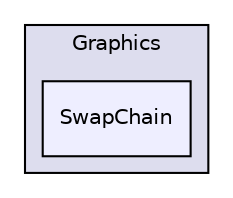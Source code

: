 digraph "C:/Project/GitRepos/DirectX/SimpleLibrary2D_01/SimpleLibrary2D_01/SimpleLibrary2D_01/Engine/Graphics/SwapChain" {
  compound=true
  node [ fontsize="10", fontname="Helvetica"];
  edge [ labelfontsize="10", labelfontname="Helvetica"];
  subgraph clusterdir_adbc8a6163513055605dacbe76b010f7 {
    graph [ bgcolor="#ddddee", pencolor="black", label="Graphics" fontname="Helvetica", fontsize="10", URL="dir_adbc8a6163513055605dacbe76b010f7.html"]
  dir_73d5e3105bc87eb750bd09aa951a81db [shape=box, label="SwapChain", style="filled", fillcolor="#eeeeff", pencolor="black", URL="dir_73d5e3105bc87eb750bd09aa951a81db.html"];
  }
}
